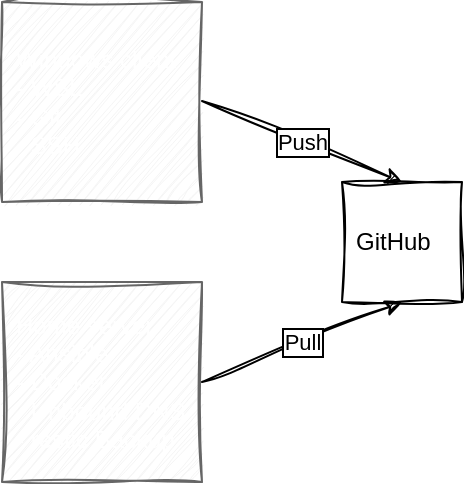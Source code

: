 <mxfile>
    <diagram id="a21SGSFSpOxDpeA47iBE" name="Page-1">
        <mxGraphModel dx="120" dy="899" grid="1" gridSize="10" guides="1" tooltips="1" connect="1" arrows="1" fold="1" page="1" pageScale="3" pageWidth="1169" pageHeight="827" background="none" math="0" shadow="0">
            <root>
                <mxCell id="0"/>
                <mxCell id="1" parent="0"/>
                <mxCell id="2" value="Windows client&lt;br style=&quot;font-size: 12px;&quot;&gt;- WSL&lt;br style=&quot;font-size: 12px;&quot;&gt;- Git&lt;br style=&quot;font-size: 12px;&quot;&gt;- SSH" style="whiteSpace=wrap;aspect=fixed;align=left;rounded=0;sketch=1;curveFitting=1;jiggle=2;shadow=0;glass=0;spacingLeft=5;labelBorderColor=none;html=1;arcSize=23;fontSize=12;fillColor=#f5f5f5;fontColor=#FFFFFF;strokeColor=#666666;" parent="1" vertex="1">
                    <mxGeometry x="130" y="400" width="100" height="100" as="geometry"/>
                </mxCell>
                <mxCell id="3" value="Home server&lt;br&gt;- Ansible&lt;br&gt;- Docker&lt;br&gt;- Unbound DNS&lt;br&gt;- restic Backup" style="whiteSpace=wrap;html=1;aspect=fixed;align=left;rounded=0;sketch=1;curveFitting=1;jiggle=2;shadow=0;glass=0;spacingLeft=5;arcSize=23;fillColor=#f5f5f5;strokeColor=#666666;fontColor=#FFFFFF;labelBorderColor=none;" parent="1" vertex="1">
                    <mxGeometry x="130" y="540" width="100" height="100" as="geometry"/>
                </mxCell>
                <mxCell id="6" value="GitHub" style="whiteSpace=wrap;html=1;aspect=fixed;align=left;rounded=0;sketch=1;curveFitting=1;jiggle=2;shadow=0;glass=0;spacingLeft=5;arcSize=23;" parent="1" vertex="1">
                    <mxGeometry x="300" y="490" width="60" height="60" as="geometry"/>
                </mxCell>
                <mxCell id="10" value="" style="endArrow=classic;html=1;entryX=0.5;entryY=0;entryDx=0;entryDy=0;sketch=1;curveFitting=1;jiggle=2;arcSize=23;" parent="1" target="6" edge="1">
                    <mxGeometry relative="1" as="geometry">
                        <mxPoint x="230" y="449.5" as="sourcePoint"/>
                        <mxPoint x="330" y="449.5" as="targetPoint"/>
                    </mxGeometry>
                </mxCell>
                <mxCell id="11" value="Push" style="edgeLabel;resizable=0;html=1;align=center;verticalAlign=middle;rounded=0;shadow=0;glass=0;sketch=1;spacingTop=0;spacingLeft=0;spacing=2;labelBorderColor=default;curveFitting=1;jiggle=2;arcSize=23;" parent="10" connectable="0" vertex="1">
                    <mxGeometry relative="1" as="geometry"/>
                </mxCell>
                <mxCell id="15" value="" style="endArrow=classic;html=1;entryX=0.5;entryY=1;entryDx=0;entryDy=0;sketch=1;curveFitting=1;jiggle=2;arcSize=23;" parent="1" target="6" edge="1">
                    <mxGeometry relative="1" as="geometry">
                        <mxPoint x="230" y="590" as="sourcePoint"/>
                        <mxPoint x="395" y="630.5" as="targetPoint"/>
                    </mxGeometry>
                </mxCell>
                <mxCell id="16" value="Pull" style="edgeLabel;resizable=0;html=1;align=center;verticalAlign=middle;rounded=0;shadow=0;glass=0;sketch=1;spacingTop=0;spacingLeft=0;spacing=2;labelBorderColor=default;curveFitting=1;jiggle=2;arcSize=23;" parent="15" connectable="0" vertex="1">
                    <mxGeometry relative="1" as="geometry"/>
                </mxCell>
            </root>
        </mxGraphModel>
    </diagram>
</mxfile>